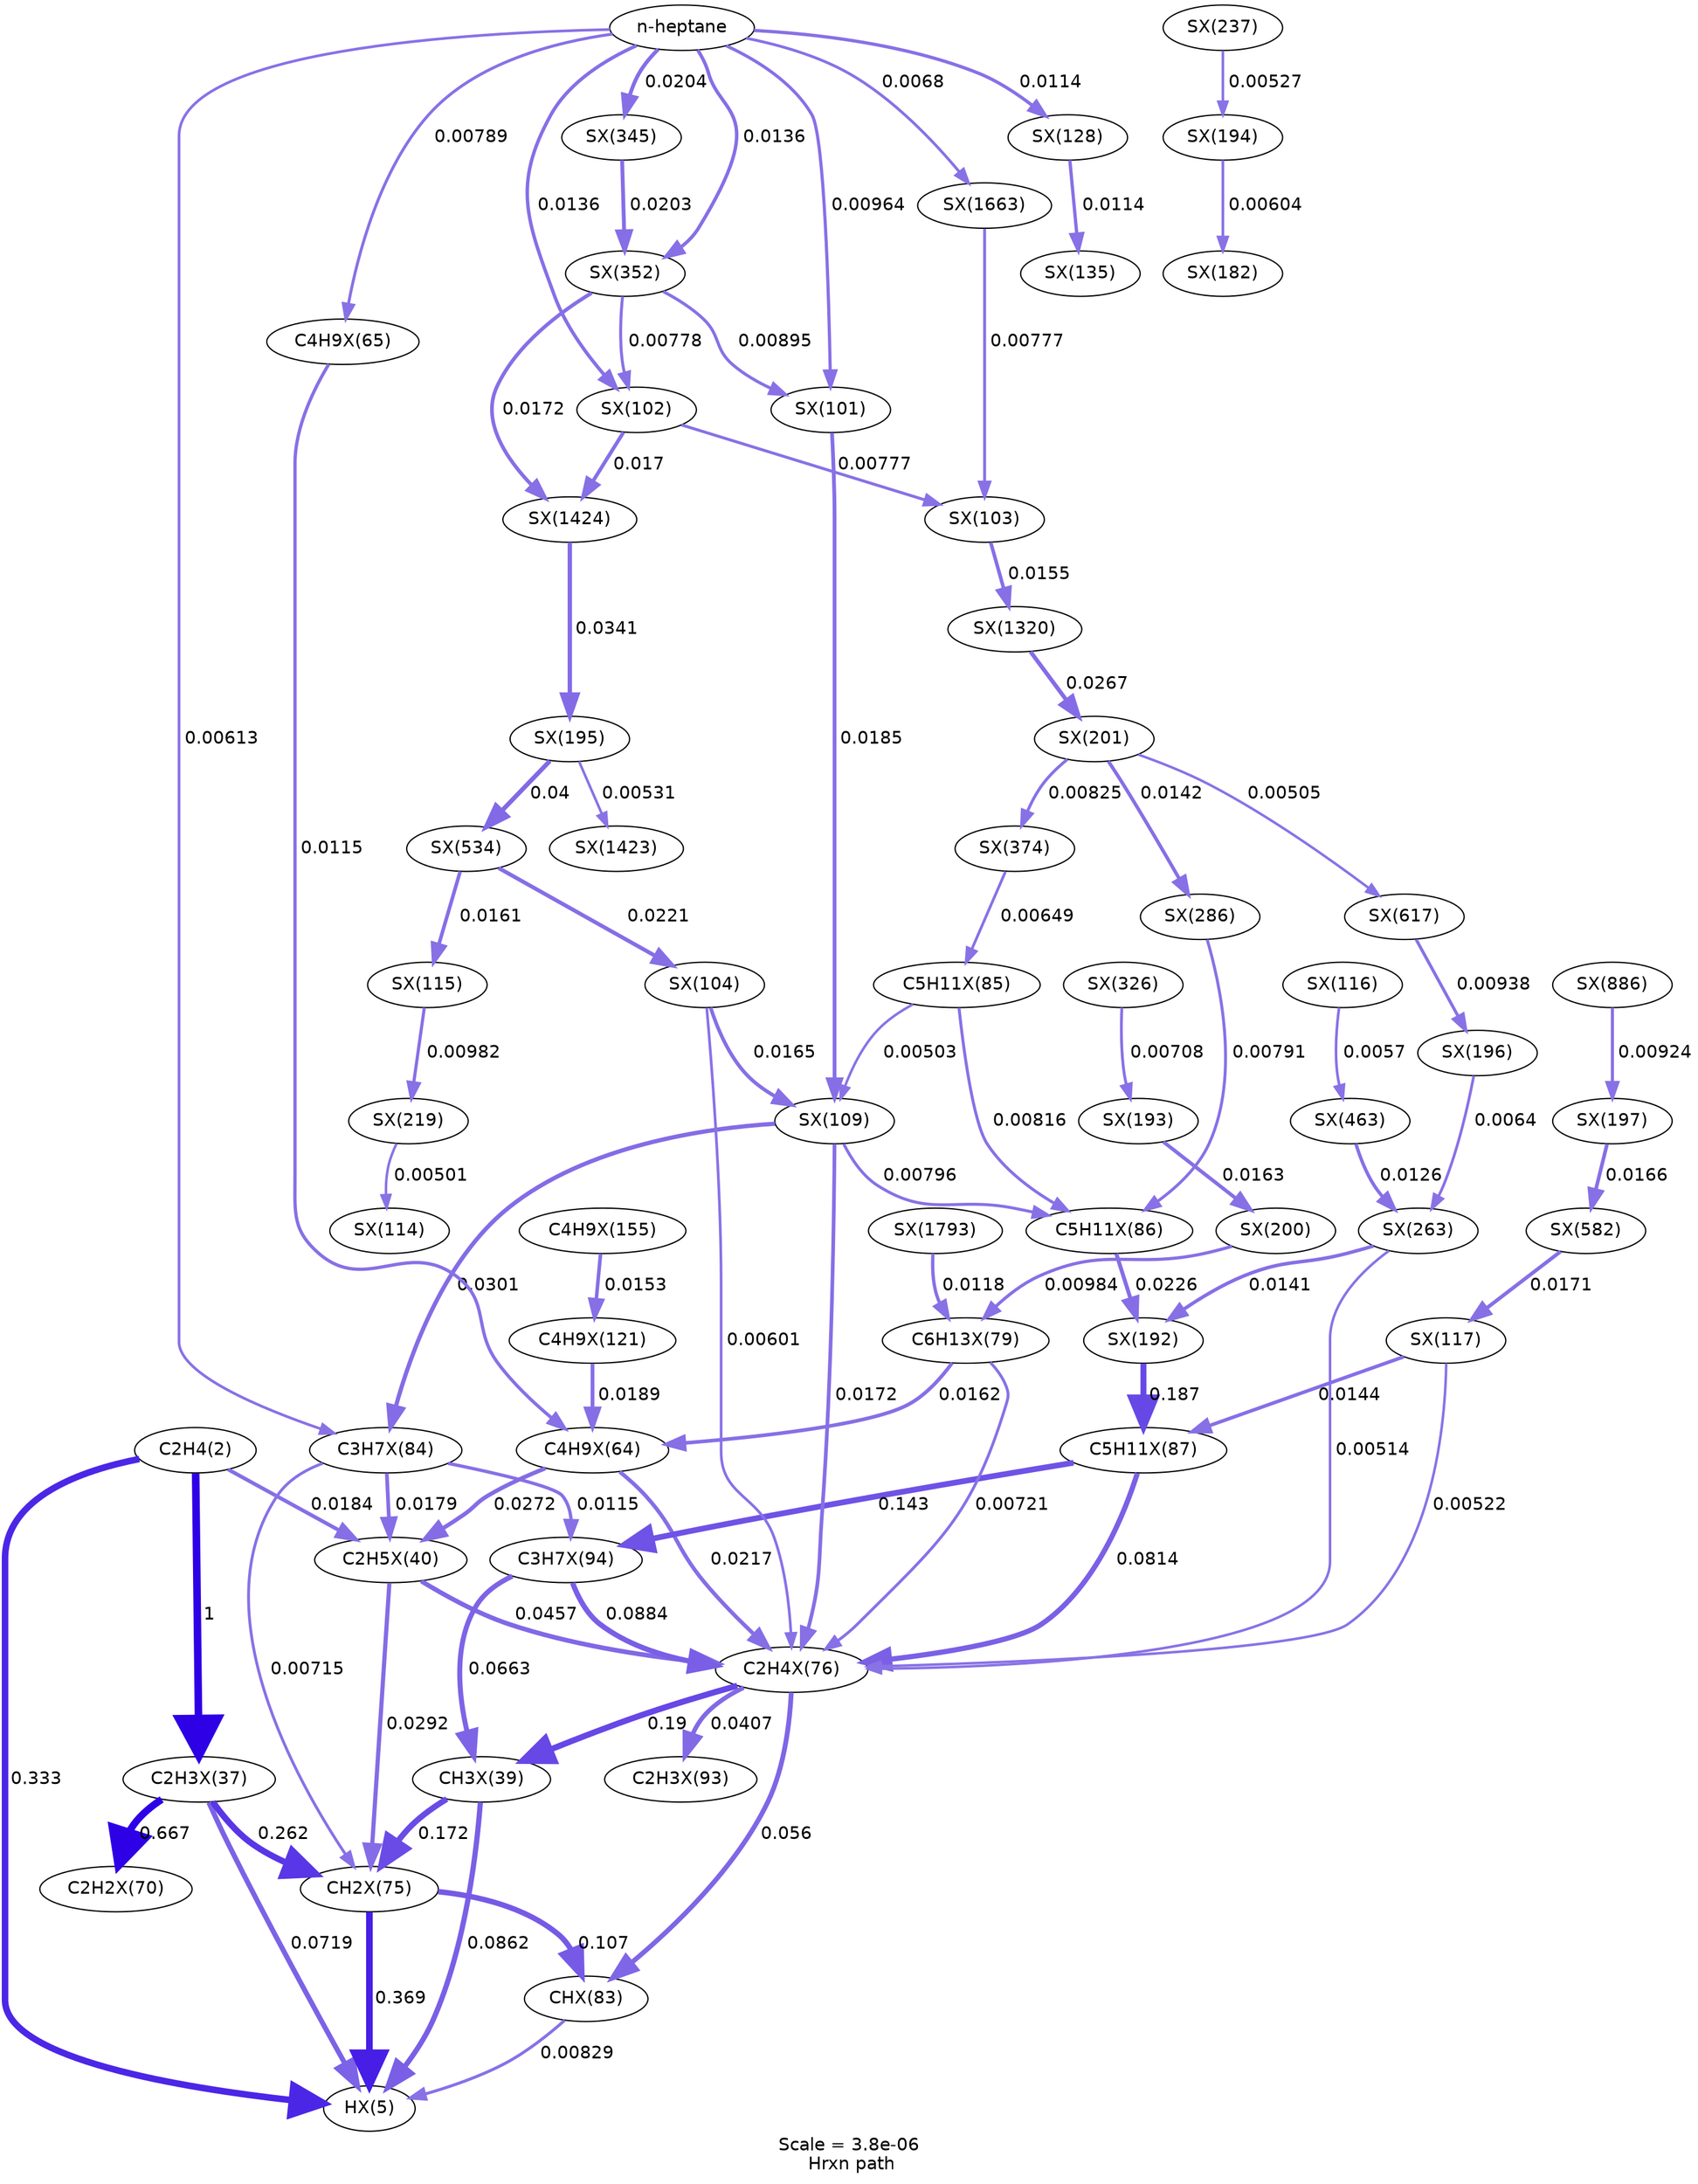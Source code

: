 digraph reaction_paths {
center=1;
s5 -> s10[fontname="Helvetica", style="setlinewidth(5.17)", arrowsize=2.59, color="0.7, 0.833, 0.9"
, label=" 0.333"];
s5 -> s11[fontname="Helvetica", style="setlinewidth(6)", arrowsize=3, color="0.7, 1.5, 0.9"
, label=" 1"];
s5 -> s13[fontname="Helvetica", style="setlinewidth(2.98)", arrowsize=1.49, color="0.7, 0.518, 0.9"
, label=" 0.0184"];
s11 -> s10[fontname="Helvetica", style="setlinewidth(4.01)", arrowsize=2.01, color="0.7, 0.572, 0.9"
, label=" 0.0719"];
s12 -> s10[fontname="Helvetica", style="setlinewidth(4.15)", arrowsize=2.07, color="0.7, 0.586, 0.9"
, label=" 0.0862"];
s17 -> s10[fontname="Helvetica", style="setlinewidth(5.25)", arrowsize=2.62, color="0.7, 0.869, 0.9"
, label=" 0.369"];
s22 -> s10[fontname="Helvetica", style="setlinewidth(2.38)", arrowsize=1.19, color="0.7, 0.508, 0.9"
, label=" 0.00829"];
s11 -> s16[fontname="Helvetica", style="setlinewidth(5.69)", arrowsize=2.85, color="0.7, 1.17, 0.9"
, label=" 0.667"];
s11 -> s17[fontname="Helvetica", style="setlinewidth(4.99)", arrowsize=2.49, color="0.7, 0.762, 0.9"
, label=" 0.262"];
s13 -> s17[fontname="Helvetica", style="setlinewidth(3.33)", arrowsize=1.67, color="0.7, 0.529, 0.9"
, label=" 0.0292"];
s13 -> s18[fontname="Helvetica", style="setlinewidth(3.67)", arrowsize=1.84, color="0.7, 0.546, 0.9"
, label=" 0.0457"];
s23 -> s13[fontname="Helvetica", style="setlinewidth(2.96)", arrowsize=1.48, color="0.7, 0.518, 0.9"
, label=" 0.0179"];
s14 -> s13[fontname="Helvetica", style="setlinewidth(3.28)", arrowsize=1.64, color="0.7, 0.527, 0.9"
, label=" 0.0272"];
s12 -> s17[fontname="Helvetica", style="setlinewidth(4.67)", arrowsize=2.34, color="0.7, 0.672, 0.9"
, label=" 0.172"];
s18 -> s12[fontname="Helvetica", style="setlinewidth(4.74)", arrowsize=2.37, color="0.7, 0.69, 0.9"
, label=" 0.19"];
s30 -> s12[fontname="Helvetica", style="setlinewidth(3.95)", arrowsize=1.98, color="0.7, 0.566, 0.9"
, label=" 0.0663"];
s17 -> s22[fontname="Helvetica", style="setlinewidth(4.31)", arrowsize=2.16, color="0.7, 0.607, 0.9"
, label=" 0.107"];
s23 -> s17[fontname="Helvetica", style="setlinewidth(2.27)", arrowsize=1.14, color="0.7, 0.507, 0.9"
, label=" 0.00715"];
s18 -> s22[fontname="Helvetica", style="setlinewidth(3.82)", arrowsize=1.91, color="0.7, 0.556, 0.9"
, label=" 0.056"];
s18 -> s29[fontname="Helvetica", style="setlinewidth(3.58)", arrowsize=1.79, color="0.7, 0.541, 0.9"
, label=" 0.0407"];
s30 -> s18[fontname="Helvetica", style="setlinewidth(4.17)", arrowsize=2.08, color="0.7, 0.588, 0.9"
, label=" 0.0884"];
s14 -> s18[fontname="Helvetica", style="setlinewidth(3.11)", arrowsize=1.55, color="0.7, 0.522, 0.9"
, label=" 0.0217"];
s26 -> s18[fontname="Helvetica", style="setlinewidth(4.11)", arrowsize=2.05, color="0.7, 0.581, 0.9"
, label=" 0.0814"];
s37 -> s18[fontname="Helvetica", style="setlinewidth(2.93)", arrowsize=1.47, color="0.7, 0.517, 0.9"
, label=" 0.0172"];
s87 -> s18[fontname="Helvetica", style="setlinewidth(2.02)", arrowsize=1.01, color="0.7, 0.505, 0.9"
, label=" 0.00514"];
s42 -> s18[fontname="Helvetica", style="setlinewidth(2.03)", arrowsize=1.02, color="0.7, 0.505, 0.9"
, label=" 0.00522"];
s36 -> s18[fontname="Helvetica", style="setlinewidth(2.14)", arrowsize=1.07, color="0.7, 0.506, 0.9"
, label=" 0.00601"];
s21 -> s18[fontname="Helvetica", style="setlinewidth(2.28)", arrowsize=1.14, color="0.7, 0.507, 0.9"
, label=" 0.00721"];
s23 -> s30[fontname="Helvetica", style="setlinewidth(2.63)", arrowsize=1.31, color="0.7, 0.511, 0.9"
, label=" 0.0115"];
s0 -> s23[fontname="Helvetica", style="setlinewidth(2.15)", arrowsize=1.08, color="0.7, 0.506, 0.9"
, label=" 0.00613"];
s37 -> s23[fontname="Helvetica", style="setlinewidth(3.36)", arrowsize=1.68, color="0.7, 0.53, 0.9"
, label=" 0.0301"];
s26 -> s30[fontname="Helvetica", style="setlinewidth(4.53)", arrowsize=2.26, color="0.7, 0.643, 0.9"
, label=" 0.143"];
s0 -> s15[fontname="Helvetica", style="setlinewidth(2.34)", arrowsize=1.17, color="0.7, 0.508, 0.9"
, label=" 0.00789"];
s15 -> s14[fontname="Helvetica", style="setlinewidth(2.63)", arrowsize=1.32, color="0.7, 0.512, 0.9"
, label=" 0.0115"];
s0 -> s33[fontname="Helvetica", style="setlinewidth(2.5)", arrowsize=1.25, color="0.7, 0.51, 0.9"
, label=" 0.00964"];
s0 -> s34[fontname="Helvetica", style="setlinewidth(2.76)", arrowsize=1.38, color="0.7, 0.514, 0.9"
, label=" 0.0136"];
s0 -> s106[fontname="Helvetica", style="setlinewidth(2.76)", arrowsize=1.38, color="0.7, 0.514, 0.9"
, label=" 0.0136"];
s0 -> s103[fontname="Helvetica", style="setlinewidth(3.06)", arrowsize=1.53, color="0.7, 0.52, 0.9"
, label=" 0.0204"];
s0 -> s189[fontname="Helvetica", style="setlinewidth(2.23)", arrowsize=1.12, color="0.7, 0.507, 0.9"
, label=" 0.0068"];
s0 -> s45[fontname="Helvetica", style="setlinewidth(2.62)", arrowsize=1.31, color="0.7, 0.511, 0.9"
, label=" 0.0114"];
s43 -> s14[fontname="Helvetica", style="setlinewidth(3)", arrowsize=1.5, color="0.7, 0.519, 0.9"
, label=" 0.0189"];
s21 -> s14[fontname="Helvetica", style="setlinewidth(2.89)", arrowsize=1.44, color="0.7, 0.516, 0.9"
, label=" 0.0162"];
s52 -> s43[fontname="Helvetica", style="setlinewidth(2.84)", arrowsize=1.42, color="0.7, 0.515, 0.9"
, label=" 0.0153"];
s77 -> s39[fontname="Helvetica", style="setlinewidth(2)", arrowsize=1, color="0.7, 0.505, 0.9"
, label=" 0.00501"];
s62 -> s26[fontname="Helvetica", style="setlinewidth(4.73)", arrowsize=2.37, color="0.7, 0.687, 0.9"
, label=" 0.187"];
s42 -> s26[fontname="Helvetica", style="setlinewidth(2.8)", arrowsize=1.4, color="0.7, 0.514, 0.9"
, label=" 0.0144"];
s25 -> s62[fontname="Helvetica", style="setlinewidth(3.14)", arrowsize=1.57, color="0.7, 0.523, 0.9"
, label=" 0.0226"];
s87 -> s62[fontname="Helvetica", style="setlinewidth(2.78)", arrowsize=1.39, color="0.7, 0.514, 0.9"
, label=" 0.0141"];
s37 -> s25[fontname="Helvetica", style="setlinewidth(2.35)", arrowsize=1.18, color="0.7, 0.508, 0.9"
, label=" 0.00796"];
s24 -> s25[fontname="Helvetica", style="setlinewidth(2.37)", arrowsize=1.18, color="0.7, 0.508, 0.9"
, label=" 0.00816"];
s92 -> s25[fontname="Helvetica", style="setlinewidth(2.35)", arrowsize=1.17, color="0.7, 0.508, 0.9"
, label=" 0.00791"];
s33 -> s37[fontname="Helvetica", style="setlinewidth(2.99)", arrowsize=1.49, color="0.7, 0.518, 0.9"
, label=" 0.0185"];
s24 -> s37[fontname="Helvetica", style="setlinewidth(2)", arrowsize=1, color="0.7, 0.505, 0.9"
, label=" 0.00503"];
s36 -> s37[fontname="Helvetica", style="setlinewidth(2.9)", arrowsize=1.45, color="0.7, 0.517, 0.9"
, label=" 0.0165"];
s106 -> s33[fontname="Helvetica", style="setlinewidth(2.44)", arrowsize=1.22, color="0.7, 0.509, 0.9"
, label=" 0.00895"];
s110 -> s24[fontname="Helvetica", style="setlinewidth(2.2)", arrowsize=1.1, color="0.7, 0.506, 0.9"
, label=" 0.00649"];
s119 -> s87[fontname="Helvetica", style="setlinewidth(2.7)", arrowsize=1.35, color="0.7, 0.513, 0.9"
, label=" 0.0126"];
s66 -> s87[fontname="Helvetica", style="setlinewidth(2.19)", arrowsize=1.09, color="0.7, 0.506, 0.9"
, label=" 0.0064"];
s41 -> s119[fontname="Helvetica", style="setlinewidth(2.1)", arrowsize=1.05, color="0.7, 0.506, 0.9"
, label=" 0.0057"];
s127 -> s42[fontname="Helvetica", style="setlinewidth(2.93)", arrowsize=1.46, color="0.7, 0.517, 0.9"
, label=" 0.0171"];
s129 -> s66[fontname="Helvetica", style="setlinewidth(2.48)", arrowsize=1.24, color="0.7, 0.509, 0.9"
, label=" 0.00938"];
s70 -> s129[fontname="Helvetica", style="setlinewidth(2.01)", arrowsize=1, color="0.7, 0.505, 0.9"
, label=" 0.00505"];
s67 -> s127[fontname="Helvetica", style="setlinewidth(2.91)", arrowsize=1.45, color="0.7, 0.517, 0.9"
, label=" 0.0166"];
s147 -> s67[fontname="Helvetica", style="setlinewidth(2.46)", arrowsize=1.23, color="0.7, 0.509, 0.9"
, label=" 0.00924"];
s40 -> s77[fontname="Helvetica", style="setlinewidth(2.51)", arrowsize=1.25, color="0.7, 0.51, 0.9"
, label=" 0.00982"];
s122 -> s40[fontname="Helvetica", style="setlinewidth(2.88)", arrowsize=1.44, color="0.7, 0.516, 0.9"
, label=" 0.0161"];
s122 -> s36[fontname="Helvetica", style="setlinewidth(3.12)", arrowsize=1.56, color="0.7, 0.522, 0.9"
, label=" 0.0221"];
s65 -> s122[fontname="Helvetica", style="setlinewidth(3.57)", arrowsize=1.79, color="0.7, 0.54, 0.9"
, label=" 0.04"];
s174 -> s65[fontname="Helvetica", style="setlinewidth(3.45)", arrowsize=1.72, color="0.7, 0.534, 0.9"
, label=" 0.0341"];
s65 -> s173[fontname="Helvetica", style="setlinewidth(2.05)", arrowsize=1.02, color="0.7, 0.505, 0.9"
, label=" 0.00531"];
s34 -> s174[fontname="Helvetica", style="setlinewidth(2.92)", arrowsize=1.46, color="0.7, 0.517, 0.9"
, label=" 0.017"];
s106 -> s174[fontname="Helvetica", style="setlinewidth(2.93)", arrowsize=1.47, color="0.7, 0.517, 0.9"
, label=" 0.0172"];
s35 -> s168[fontname="Helvetica", style="setlinewidth(2.85)", arrowsize=1.43, color="0.7, 0.515, 0.9"
, label=" 0.0155"];
s168 -> s70[fontname="Helvetica", style="setlinewidth(3.26)", arrowsize=1.63, color="0.7, 0.527, 0.9"
, label=" 0.0267"];
s34 -> s35[fontname="Helvetica", style="setlinewidth(2.33)", arrowsize=1.17, color="0.7, 0.508, 0.9"
, label=" 0.00777"];
s189 -> s35[fontname="Helvetica", style="setlinewidth(2.33)", arrowsize=1.17, color="0.7, 0.508, 0.9"
, label=" 0.00777"];
s70 -> s92[fontname="Helvetica", style="setlinewidth(2.79)", arrowsize=1.39, color="0.7, 0.514, 0.9"
, label=" 0.0142"];
s70 -> s110[fontname="Helvetica", style="setlinewidth(2.38)", arrowsize=1.19, color="0.7, 0.508, 0.9"
, label=" 0.00825"];
s106 -> s34[fontname="Helvetica", style="setlinewidth(2.33)", arrowsize=1.17, color="0.7, 0.508, 0.9"
, label=" 0.00778"];
s103 -> s106[fontname="Helvetica", style="setlinewidth(3.06)", arrowsize=1.53, color="0.7, 0.52, 0.9"
, label=" 0.0203"];
s69 -> s21[fontname="Helvetica", style="setlinewidth(2.51)", arrowsize=1.26, color="0.7, 0.51, 0.9"
, label=" 0.00984"];
s63 -> s69[fontname="Helvetica", style="setlinewidth(2.89)", arrowsize=1.45, color="0.7, 0.516, 0.9"
, label=" 0.0163"];
s82 -> s64[fontname="Helvetica", style="setlinewidth(2.04)", arrowsize=1.02, color="0.7, 0.505, 0.9"
, label=" 0.00527"];
s197 -> s21[fontname="Helvetica", style="setlinewidth(2.65)", arrowsize=1.32, color="0.7, 0.512, 0.9"
, label=" 0.0118"];
s102 -> s63[fontname="Helvetica", style="setlinewidth(2.26)", arrowsize=1.13, color="0.7, 0.507, 0.9"
, label=" 0.00708"];
s45 -> s47[fontname="Helvetica", style="setlinewidth(2.62)", arrowsize=1.31, color="0.7, 0.511, 0.9"
, label=" 0.0114"];
s64 -> s60[fontname="Helvetica", style="setlinewidth(2.14)", arrowsize=1.07, color="0.7, 0.506, 0.9"
, label=" 0.00604"];
s0 [ fontname="Helvetica", label="n-heptane"];
s5 [ fontname="Helvetica", label="C2H4(2)"];
s10 [ fontname="Helvetica", label="HX(5)"];
s11 [ fontname="Helvetica", label="C2H3X(37)"];
s12 [ fontname="Helvetica", label="CH3X(39)"];
s13 [ fontname="Helvetica", label="C2H5X(40)"];
s14 [ fontname="Helvetica", label="C4H9X(64)"];
s15 [ fontname="Helvetica", label="C4H9X(65)"];
s16 [ fontname="Helvetica", label="C2H2X(70)"];
s17 [ fontname="Helvetica", label="CH2X(75)"];
s18 [ fontname="Helvetica", label="C2H4X(76)"];
s21 [ fontname="Helvetica", label="C6H13X(79)"];
s22 [ fontname="Helvetica", label="CHX(83)"];
s23 [ fontname="Helvetica", label="C3H7X(84)"];
s24 [ fontname="Helvetica", label="C5H11X(85)"];
s25 [ fontname="Helvetica", label="C5H11X(86)"];
s26 [ fontname="Helvetica", label="C5H11X(87)"];
s29 [ fontname="Helvetica", label="C2H3X(93)"];
s30 [ fontname="Helvetica", label="C3H7X(94)"];
s33 [ fontname="Helvetica", label="SX(101)"];
s34 [ fontname="Helvetica", label="SX(102)"];
s35 [ fontname="Helvetica", label="SX(103)"];
s36 [ fontname="Helvetica", label="SX(104)"];
s37 [ fontname="Helvetica", label="SX(109)"];
s39 [ fontname="Helvetica", label="SX(114)"];
s40 [ fontname="Helvetica", label="SX(115)"];
s41 [ fontname="Helvetica", label="SX(116)"];
s42 [ fontname="Helvetica", label="SX(117)"];
s43 [ fontname="Helvetica", label="C4H9X(121)"];
s45 [ fontname="Helvetica", label="SX(128)"];
s47 [ fontname="Helvetica", label="SX(135)"];
s52 [ fontname="Helvetica", label="C4H9X(155)"];
s60 [ fontname="Helvetica", label="SX(182)"];
s62 [ fontname="Helvetica", label="SX(192)"];
s63 [ fontname="Helvetica", label="SX(193)"];
s64 [ fontname="Helvetica", label="SX(194)"];
s65 [ fontname="Helvetica", label="SX(195)"];
s66 [ fontname="Helvetica", label="SX(196)"];
s67 [ fontname="Helvetica", label="SX(197)"];
s69 [ fontname="Helvetica", label="SX(200)"];
s70 [ fontname="Helvetica", label="SX(201)"];
s77 [ fontname="Helvetica", label="SX(219)"];
s82 [ fontname="Helvetica", label="SX(237)"];
s87 [ fontname="Helvetica", label="SX(263)"];
s92 [ fontname="Helvetica", label="SX(286)"];
s102 [ fontname="Helvetica", label="SX(326)"];
s103 [ fontname="Helvetica", label="SX(345)"];
s106 [ fontname="Helvetica", label="SX(352)"];
s110 [ fontname="Helvetica", label="SX(374)"];
s119 [ fontname="Helvetica", label="SX(463)"];
s122 [ fontname="Helvetica", label="SX(534)"];
s127 [ fontname="Helvetica", label="SX(582)"];
s129 [ fontname="Helvetica", label="SX(617)"];
s147 [ fontname="Helvetica", label="SX(886)"];
s168 [ fontname="Helvetica", label="SX(1320)"];
s173 [ fontname="Helvetica", label="SX(1423)"];
s174 [ fontname="Helvetica", label="SX(1424)"];
s189 [ fontname="Helvetica", label="SX(1663)"];
s197 [ fontname="Helvetica", label="SX(1793)"];
 label = "Scale = 3.8e-06\l Hrxn path";
 fontname = "Helvetica";
}
